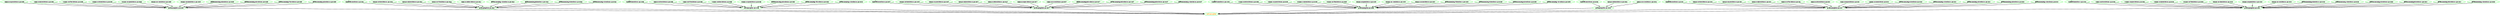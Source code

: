 digraph "g" {
	size = "30,30"
"probe_complete" [ style=bold color="green" fontcolor="orange" ]
"probe_complete c001n09" [ style=bold color="green" fontcolor="black" ]
"rsc_c001n02_monitor_0 c001n09" [ style=bold color="green" fontcolor="black" ]
"rsc_c001n03_monitor_0 c001n09" [ style=bold color="green" fontcolor="black" ]
"rsc_c001n04_monitor_0 c001n09" [ style=bold color="green" fontcolor="black" ]
"rsc_c001n05_monitor_0 c001n09" [ style=bold color="green" fontcolor="black" ]
"rsc_c001n06_monitor_0 c001n09" [ style=bold color="green" fontcolor="black" ]
"rsc_c001n07_monitor_0 c001n09" [ style=bold color="green" fontcolor="black" ]
"rsc_c001n08_monitor_0 c001n09" [ style=bold color="green" fontcolor="black" ]
"child_DoFencing:0_monitor_0 c001n09" [ style=bold color="green" fontcolor="black" ]
"child_DoFencing:2_monitor_0 c001n09" [ style=bold color="green" fontcolor="black" ]
"child_DoFencing:4_monitor_0 c001n09" [ style=bold color="green" fontcolor="black" ]
"child_DoFencing:6_monitor_0 c001n09" [ style=bold color="green" fontcolor="black" ]
"probe_complete c001n02" [ style=bold color="green" fontcolor="black" ]
"DcIPaddr_monitor_0 c001n02" [ style=bold color="green" fontcolor="black" ]
"rsc_c001n09_monitor_0 c001n02" [ style=bold color="green" fontcolor="black" ]
"rsc_c001n03_monitor_0 c001n02" [ style=bold color="green" fontcolor="black" ]
"rsc_c001n04_monitor_0 c001n02" [ style=bold color="green" fontcolor="black" ]
"rsc_c001n05_monitor_0 c001n02" [ style=bold color="green" fontcolor="black" ]
"child_DoFencing:1_monitor_0 c001n02" [ style=bold color="green" fontcolor="black" ]
"child_DoFencing:3_monitor_0 c001n02" [ style=bold color="green" fontcolor="black" ]
"child_DoFencing:5_monitor_0 c001n02" [ style=bold color="green" fontcolor="black" ]
"child_DoFencing:7_monitor_0 c001n02" [ style=bold color="green" fontcolor="black" ]
"probe_complete c001n03" [ style=bold color="green" fontcolor="black" ]
"DcIPaddr_monitor_0 c001n03" [ style=bold color="green" fontcolor="black" ]
"rsc_c001n09_monitor_0 c001n03" [ style=bold color="green" fontcolor="black" ]
"rsc_c001n04_monitor_0 c001n03" [ style=bold color="green" fontcolor="black" ]
"rsc_c001n05_monitor_0 c001n03" [ style=bold color="green" fontcolor="black" ]
"rsc_c001n06_monitor_0 c001n03" [ style=bold color="green" fontcolor="black" ]
"child_DoFencing:2_monitor_0 c001n03" [ style=bold color="green" fontcolor="black" ]
"child_DoFencing:4_monitor_0 c001n03" [ style=bold color="green" fontcolor="black" ]
"child_DoFencing:7_monitor_0 c001n03" [ style=bold color="green" fontcolor="black" ]
"probe_complete c001n04" [ style=bold color="green" fontcolor="black" ]
"DcIPaddr_monitor_0 c001n04" [ style=bold color="green" fontcolor="black" ]
"rsc_c001n09_monitor_0 c001n04" [ style=bold color="green" fontcolor="black" ]
"rsc_c001n02_monitor_0 c001n04" [ style=bold color="green" fontcolor="black" ]
"rsc_c001n03_monitor_0 c001n04" [ style=bold color="green" fontcolor="black" ]
"rsc_c001n05_monitor_0 c001n04" [ style=bold color="green" fontcolor="black" ]
"rsc_c001n06_monitor_0 c001n04" [ style=bold color="green" fontcolor="black" ]
"rsc_c001n07_monitor_0 c001n04" [ style=bold color="green" fontcolor="black" ]
"child_DoFencing:3_monitor_0 c001n04" [ style=bold color="green" fontcolor="black" ]
"child_DoFencing:5_monitor_0 c001n04" [ style=bold color="green" fontcolor="black" ]
"child_DoFencing:6_monitor_0 c001n04" [ style=bold color="green" fontcolor="black" ]
"child_DoFencing:7_monitor_0 c001n04" [ style=bold color="green" fontcolor="black" ]
"probe_complete c001n05" [ style=bold color="green" fontcolor="black" ]
"DcIPaddr_monitor_0 c001n05" [ style=bold color="green" fontcolor="black" ]
"rsc_c001n09_monitor_0 c001n05" [ style=bold color="green" fontcolor="black" ]
"rsc_c001n02_monitor_0 c001n05" [ style=bold color="green" fontcolor="black" ]
"rsc_c001n03_monitor_0 c001n05" [ style=bold color="green" fontcolor="black" ]
"rsc_c001n04_monitor_0 c001n05" [ style=bold color="green" fontcolor="black" ]
"rsc_c001n06_monitor_0 c001n05" [ style=bold color="green" fontcolor="black" ]
"rsc_c001n07_monitor_0 c001n05" [ style=bold color="green" fontcolor="black" ]
"rsc_c001n08_monitor_0 c001n05" [ style=bold color="green" fontcolor="black" ]
"child_DoFencing:4_monitor_0 c001n05" [ style=bold color="green" fontcolor="black" ]
"child_DoFencing:5_monitor_0 c001n05" [ style=bold color="green" fontcolor="black" ]
"child_DoFencing:6_monitor_0 c001n05" [ style=bold color="green" fontcolor="black" ]
"child_DoFencing:7_monitor_0 c001n05" [ style=bold color="green" fontcolor="black" ]
"probe_complete c001n06" [ style=bold color="green" fontcolor="black" ]
"DcIPaddr_monitor_0 c001n06" [ style=bold color="green" fontcolor="black" ]
"rsc_c001n05_monitor_0 c001n06" [ style=bold color="green" fontcolor="black" ]
"rsc_c001n07_monitor_0 c001n06" [ style=bold color="green" fontcolor="black" ]
"probe_complete c001n07" [ style=bold color="green" fontcolor="black" ]
"DcIPaddr_monitor_0 c001n07" [ style=bold color="green" fontcolor="black" ]
"rsc_c001n09_monitor_0 c001n07" [ style=bold color="green" fontcolor="black" ]
"rsc_c001n02_monitor_0 c001n07" [ style=bold color="green" fontcolor="black" ]
"rsc_c001n03_monitor_0 c001n07" [ style=bold color="green" fontcolor="black" ]
"rsc_c001n04_monitor_0 c001n07" [ style=bold color="green" fontcolor="black" ]
"rsc_c001n05_monitor_0 c001n07" [ style=bold color="green" fontcolor="black" ]
"rsc_c001n06_monitor_0 c001n07" [ style=bold color="green" fontcolor="black" ]
"rsc_c001n08_monitor_0 c001n07" [ style=bold color="green" fontcolor="black" ]
"child_DoFencing:0_monitor_0 c001n07" [ style=bold color="green" fontcolor="black" ]
"child_DoFencing:1_monitor_0 c001n07" [ style=bold color="green" fontcolor="black" ]
"child_DoFencing:2_monitor_0 c001n07" [ style=bold color="green" fontcolor="black" ]
"child_DoFencing:6_monitor_0 c001n07" [ style=bold color="green" fontcolor="black" ]
"child_DoFencing:7_monitor_0 c001n07" [ style=bold color="green" fontcolor="black" ]
"probe_complete c001n08" [ style=bold color="green" fontcolor="black" ]
"DcIPaddr_monitor_0 c001n08" [ style=bold color="green" fontcolor="black" ]
"rsc_c001n09_monitor_0 c001n08" [ style=bold color="green" fontcolor="black" ]
"rsc_c001n02_monitor_0 c001n08" [ style=bold color="green" fontcolor="black" ]
"rsc_c001n03_monitor_0 c001n08" [ style=bold color="green" fontcolor="black" ]
"rsc_c001n04_monitor_0 c001n08" [ style=bold color="green" fontcolor="black" ]
"rsc_c001n05_monitor_0 c001n08" [ style=bold color="green" fontcolor="black" ]
"rsc_c001n06_monitor_0 c001n08" [ style=bold color="green" fontcolor="black" ]
"rsc_c001n07_monitor_0 c001n08" [ style=bold color="green" fontcolor="black" ]
"child_DoFencing:0_monitor_0 c001n08" [ style=bold color="green" fontcolor="black" ]
"child_DoFencing:1_monitor_0 c001n08" [ style=bold color="green" fontcolor="black" ]
"child_DoFencing:2_monitor_0 c001n08" [ style=bold color="green" fontcolor="black" ]
"child_DoFencing:3_monitor_0 c001n08" [ style=bold color="green" fontcolor="black" ]
"child_DoFencing:5_monitor_0 c001n08" [ style=bold color="green" fontcolor="black" ]
"child_DoFencing:7_monitor_0 c001n08" [ style=bold color="green" fontcolor="black" ]
"probe_complete c001n09" -> "probe_complete" [ style = bold]
"probe_complete c001n02" -> "probe_complete" [ style = bold]
"probe_complete c001n03" -> "probe_complete" [ style = bold]
"probe_complete c001n04" -> "probe_complete" [ style = bold]
"probe_complete c001n05" -> "probe_complete" [ style = bold]
"probe_complete c001n06" -> "probe_complete" [ style = bold]
"probe_complete c001n07" -> "probe_complete" [ style = bold]
"probe_complete c001n08" -> "probe_complete" [ style = bold]
"rsc_c001n02_monitor_0 c001n09" -> "probe_complete c001n09" [ style = bold]
"rsc_c001n03_monitor_0 c001n09" -> "probe_complete c001n09" [ style = bold]
"rsc_c001n04_monitor_0 c001n09" -> "probe_complete c001n09" [ style = bold]
"rsc_c001n05_monitor_0 c001n09" -> "probe_complete c001n09" [ style = bold]
"rsc_c001n06_monitor_0 c001n09" -> "probe_complete c001n09" [ style = bold]
"rsc_c001n07_monitor_0 c001n09" -> "probe_complete c001n09" [ style = bold]
"rsc_c001n08_monitor_0 c001n09" -> "probe_complete c001n09" [ style = bold]
"child_DoFencing:0_monitor_0 c001n09" -> "probe_complete c001n09" [ style = bold]
"child_DoFencing:2_monitor_0 c001n09" -> "probe_complete c001n09" [ style = bold]
"child_DoFencing:4_monitor_0 c001n09" -> "probe_complete c001n09" [ style = bold]
"child_DoFencing:6_monitor_0 c001n09" -> "probe_complete c001n09" [ style = bold]
"DcIPaddr_monitor_0 c001n02" -> "probe_complete c001n02" [ style = bold]
"rsc_c001n09_monitor_0 c001n02" -> "probe_complete c001n02" [ style = bold]
"rsc_c001n03_monitor_0 c001n02" -> "probe_complete c001n02" [ style = bold]
"rsc_c001n04_monitor_0 c001n02" -> "probe_complete c001n02" [ style = bold]
"rsc_c001n05_monitor_0 c001n02" -> "probe_complete c001n02" [ style = bold]
"child_DoFencing:1_monitor_0 c001n02" -> "probe_complete c001n02" [ style = bold]
"child_DoFencing:3_monitor_0 c001n02" -> "probe_complete c001n02" [ style = bold]
"child_DoFencing:5_monitor_0 c001n02" -> "probe_complete c001n02" [ style = bold]
"child_DoFencing:7_monitor_0 c001n02" -> "probe_complete c001n02" [ style = bold]
"DcIPaddr_monitor_0 c001n03" -> "probe_complete c001n03" [ style = bold]
"rsc_c001n09_monitor_0 c001n03" -> "probe_complete c001n03" [ style = bold]
"rsc_c001n04_monitor_0 c001n03" -> "probe_complete c001n03" [ style = bold]
"rsc_c001n05_monitor_0 c001n03" -> "probe_complete c001n03" [ style = bold]
"rsc_c001n06_monitor_0 c001n03" -> "probe_complete c001n03" [ style = bold]
"child_DoFencing:2_monitor_0 c001n03" -> "probe_complete c001n03" [ style = bold]
"child_DoFencing:4_monitor_0 c001n03" -> "probe_complete c001n03" [ style = bold]
"child_DoFencing:7_monitor_0 c001n03" -> "probe_complete c001n03" [ style = bold]
"DcIPaddr_monitor_0 c001n04" -> "probe_complete c001n04" [ style = bold]
"rsc_c001n09_monitor_0 c001n04" -> "probe_complete c001n04" [ style = bold]
"rsc_c001n02_monitor_0 c001n04" -> "probe_complete c001n04" [ style = bold]
"rsc_c001n03_monitor_0 c001n04" -> "probe_complete c001n04" [ style = bold]
"rsc_c001n05_monitor_0 c001n04" -> "probe_complete c001n04" [ style = bold]
"rsc_c001n06_monitor_0 c001n04" -> "probe_complete c001n04" [ style = bold]
"rsc_c001n07_monitor_0 c001n04" -> "probe_complete c001n04" [ style = bold]
"child_DoFencing:3_monitor_0 c001n04" -> "probe_complete c001n04" [ style = bold]
"child_DoFencing:5_monitor_0 c001n04" -> "probe_complete c001n04" [ style = bold]
"child_DoFencing:6_monitor_0 c001n04" -> "probe_complete c001n04" [ style = bold]
"child_DoFencing:7_monitor_0 c001n04" -> "probe_complete c001n04" [ style = bold]
"DcIPaddr_monitor_0 c001n05" -> "probe_complete c001n05" [ style = bold]
"rsc_c001n09_monitor_0 c001n05" -> "probe_complete c001n05" [ style = bold]
"rsc_c001n02_monitor_0 c001n05" -> "probe_complete c001n05" [ style = bold]
"rsc_c001n03_monitor_0 c001n05" -> "probe_complete c001n05" [ style = bold]
"rsc_c001n04_monitor_0 c001n05" -> "probe_complete c001n05" [ style = bold]
"rsc_c001n06_monitor_0 c001n05" -> "probe_complete c001n05" [ style = bold]
"rsc_c001n07_monitor_0 c001n05" -> "probe_complete c001n05" [ style = bold]
"rsc_c001n08_monitor_0 c001n05" -> "probe_complete c001n05" [ style = bold]
"child_DoFencing:4_monitor_0 c001n05" -> "probe_complete c001n05" [ style = bold]
"child_DoFencing:5_monitor_0 c001n05" -> "probe_complete c001n05" [ style = bold]
"child_DoFencing:6_monitor_0 c001n05" -> "probe_complete c001n05" [ style = bold]
"child_DoFencing:7_monitor_0 c001n05" -> "probe_complete c001n05" [ style = bold]
"DcIPaddr_monitor_0 c001n06" -> "probe_complete c001n06" [ style = bold]
"rsc_c001n05_monitor_0 c001n06" -> "probe_complete c001n06" [ style = bold]
"rsc_c001n07_monitor_0 c001n06" -> "probe_complete c001n06" [ style = bold]
"DcIPaddr_monitor_0 c001n07" -> "probe_complete c001n07" [ style = bold]
"rsc_c001n09_monitor_0 c001n07" -> "probe_complete c001n07" [ style = bold]
"rsc_c001n02_monitor_0 c001n07" -> "probe_complete c001n07" [ style = bold]
"rsc_c001n03_monitor_0 c001n07" -> "probe_complete c001n07" [ style = bold]
"rsc_c001n04_monitor_0 c001n07" -> "probe_complete c001n07" [ style = bold]
"rsc_c001n05_monitor_0 c001n07" -> "probe_complete c001n07" [ style = bold]
"rsc_c001n06_monitor_0 c001n07" -> "probe_complete c001n07" [ style = bold]
"rsc_c001n08_monitor_0 c001n07" -> "probe_complete c001n07" [ style = bold]
"child_DoFencing:0_monitor_0 c001n07" -> "probe_complete c001n07" [ style = bold]
"child_DoFencing:1_monitor_0 c001n07" -> "probe_complete c001n07" [ style = bold]
"child_DoFencing:2_monitor_0 c001n07" -> "probe_complete c001n07" [ style = bold]
"child_DoFencing:6_monitor_0 c001n07" -> "probe_complete c001n07" [ style = bold]
"child_DoFencing:7_monitor_0 c001n07" -> "probe_complete c001n07" [ style = bold]
"DcIPaddr_monitor_0 c001n08" -> "probe_complete c001n08" [ style = bold]
"rsc_c001n09_monitor_0 c001n08" -> "probe_complete c001n08" [ style = bold]
"rsc_c001n02_monitor_0 c001n08" -> "probe_complete c001n08" [ style = bold]
"rsc_c001n03_monitor_0 c001n08" -> "probe_complete c001n08" [ style = bold]
"rsc_c001n04_monitor_0 c001n08" -> "probe_complete c001n08" [ style = bold]
"rsc_c001n05_monitor_0 c001n08" -> "probe_complete c001n08" [ style = bold]
"rsc_c001n06_monitor_0 c001n08" -> "probe_complete c001n08" [ style = bold]
"rsc_c001n07_monitor_0 c001n08" -> "probe_complete c001n08" [ style = bold]
"child_DoFencing:0_monitor_0 c001n08" -> "probe_complete c001n08" [ style = bold]
"child_DoFencing:1_monitor_0 c001n08" -> "probe_complete c001n08" [ style = bold]
"child_DoFencing:2_monitor_0 c001n08" -> "probe_complete c001n08" [ style = bold]
"child_DoFencing:3_monitor_0 c001n08" -> "probe_complete c001n08" [ style = bold]
"child_DoFencing:5_monitor_0 c001n08" -> "probe_complete c001n08" [ style = bold]
"child_DoFencing:7_monitor_0 c001n08" -> "probe_complete c001n08" [ style = bold]
}
